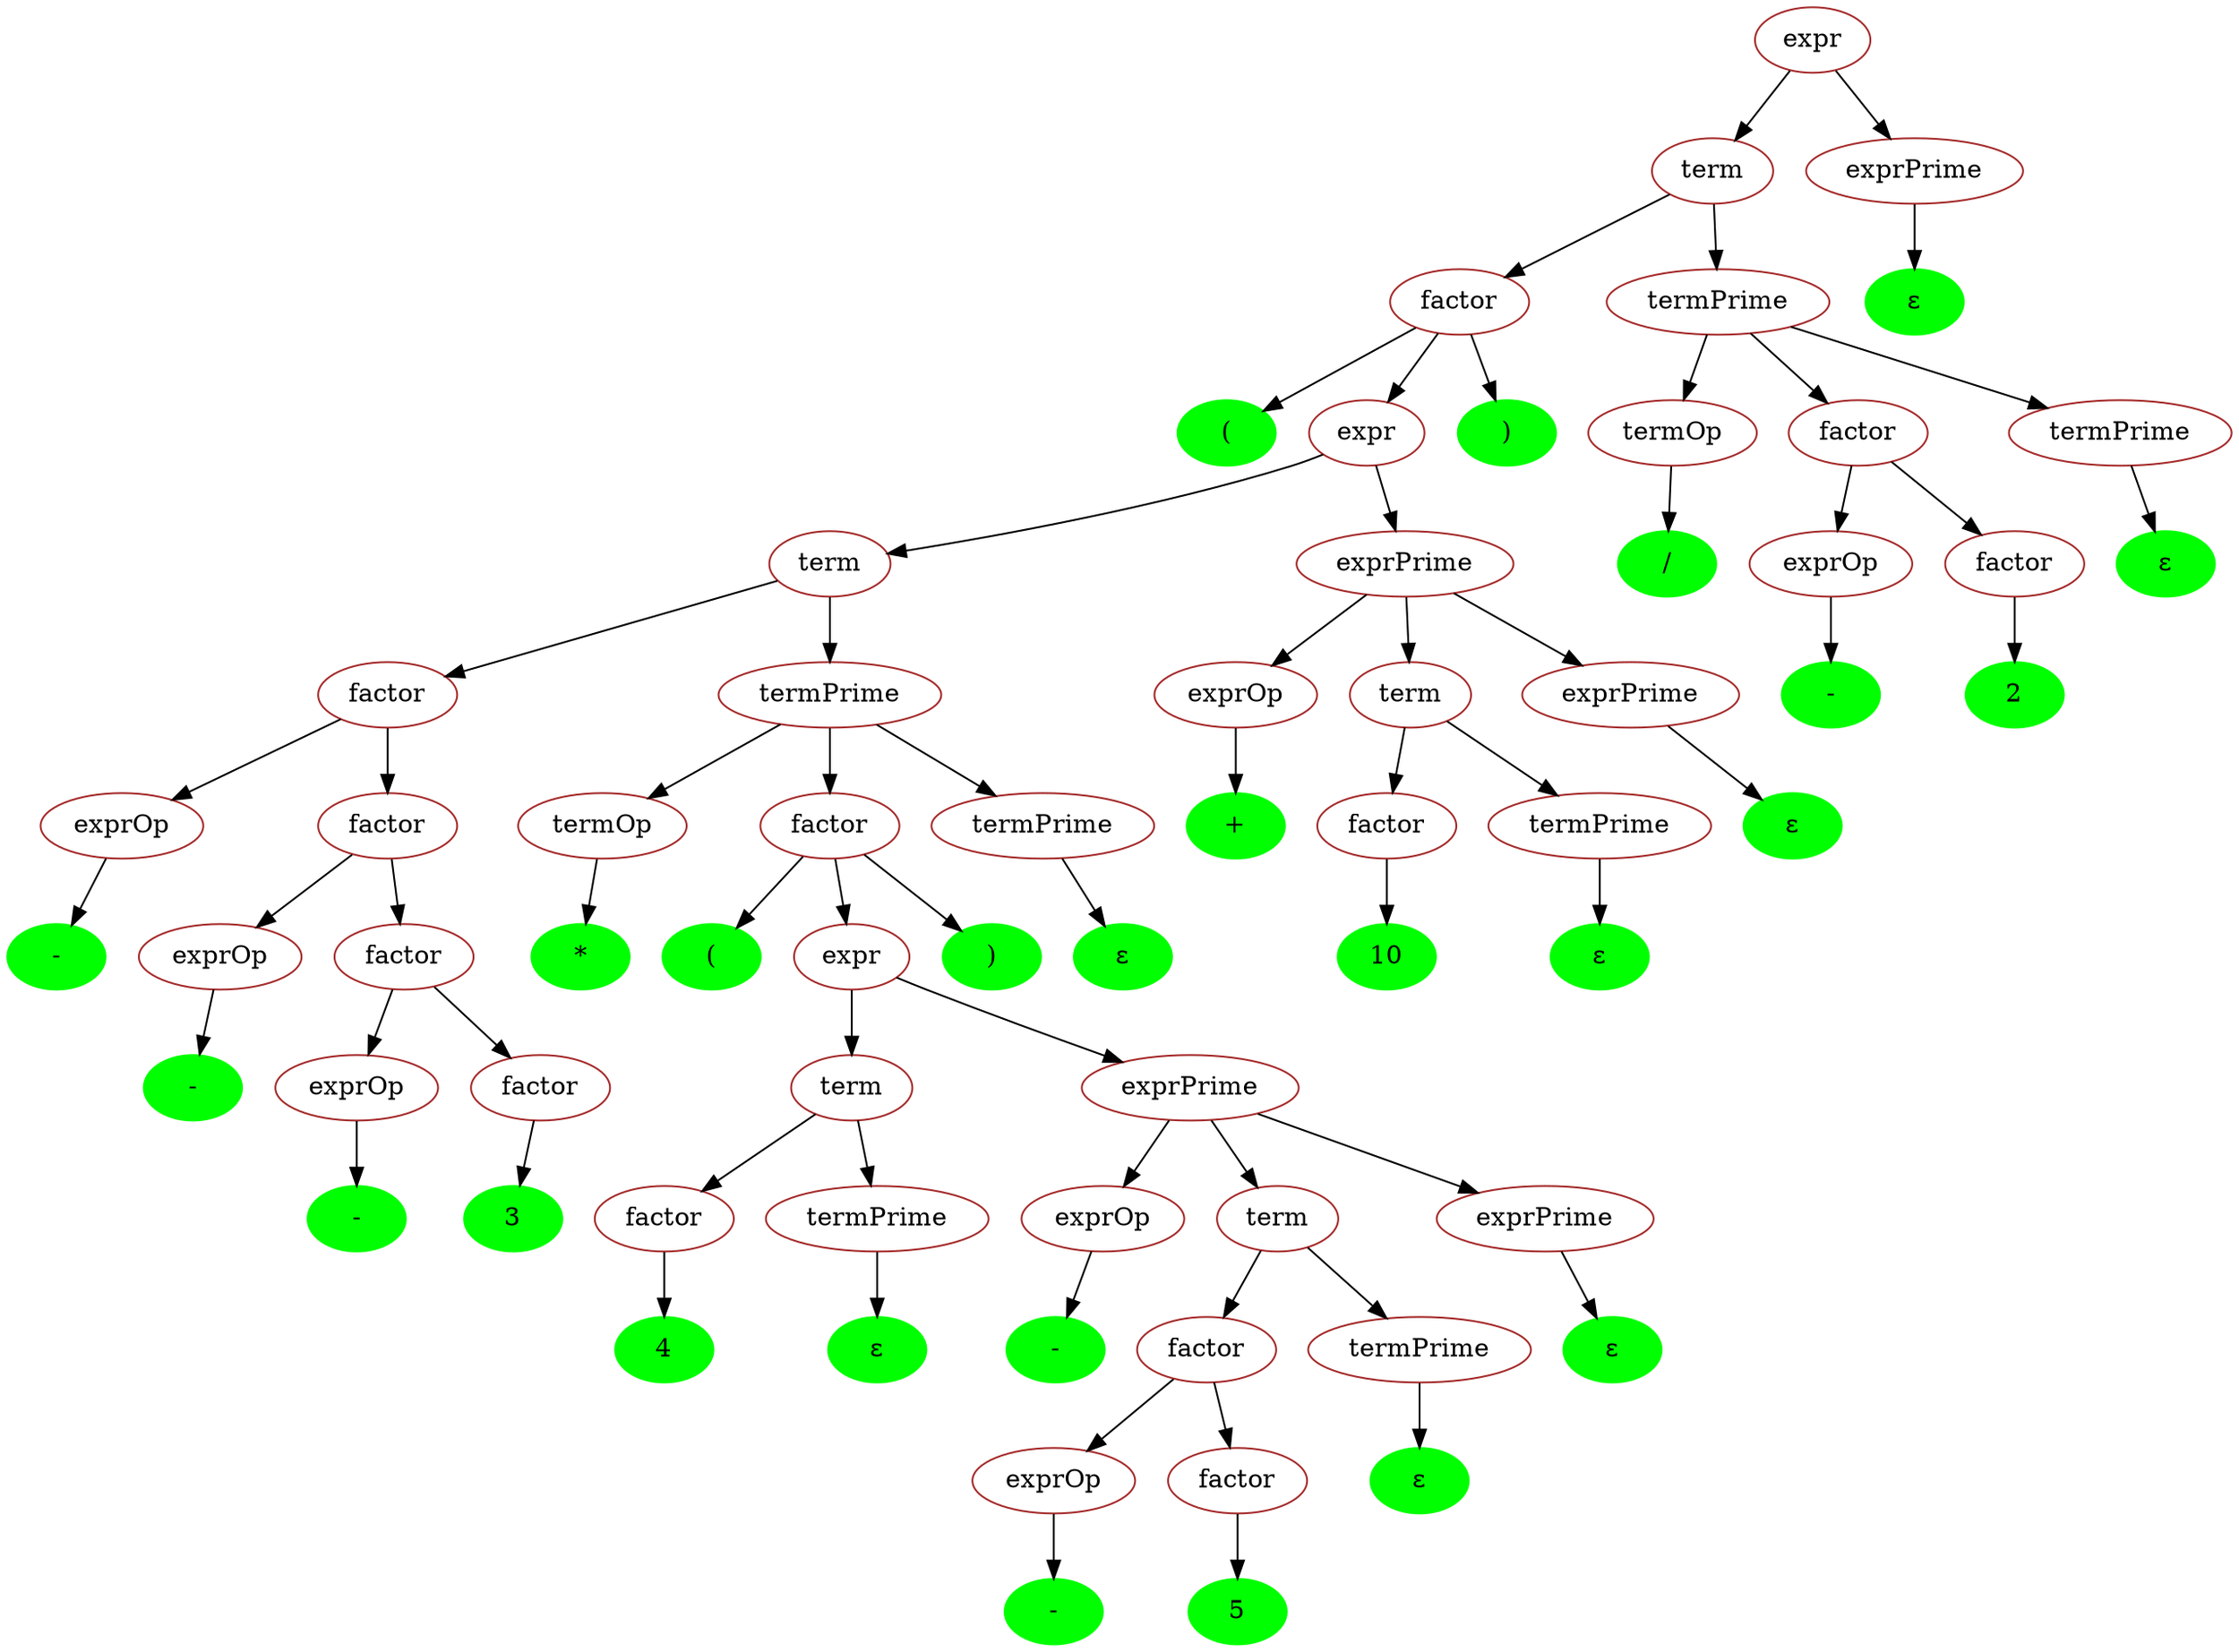 digraph G {
	0 [label="expr", color=brown]
	1 [label="term", color=brown]
	0 -> 1
	2 [label="factor", color=brown]
	1 -> 2
	3 [label="(", style=filled, color=green]
	2 -> 3
	5 [label="expr", color=brown]
	2 -> 5
	6 [label="term", color=brown]
	5 -> 6
	7 [label="factor", color=brown]
	6 -> 7
	8 [label="exprOp", color=brown]
	7 -> 8
	9 [label="-", style=filled, color=green]
	8 -> 9
	11 [label="factor", color=brown]
	7 -> 11
	12 [label="exprOp", color=brown]
	11 -> 12
	13 [label="-", style=filled, color=green]
	12 -> 13
	15 [label="factor", color=brown]
	11 -> 15
	16 [label="exprOp", color=brown]
	15 -> 16
	17 [label="-", style=filled, color=green]
	16 -> 17
	19 [label="factor", color=brown]
	15 -> 19
	20 [label="3", style=filled, color=green]
	19 -> 20
	22 [label="termPrime", color=brown]
	6 -> 22
	23 [label="termOp", color=brown]
	22 -> 23
	24 [label="*", style=filled, color=green]
	23 -> 24
	26 [label="factor", color=brown]
	22 -> 26
	27 [label="(", style=filled, color=green]
	26 -> 27
	29 [label="expr", color=brown]
	26 -> 29
	30 [label="term", color=brown]
	29 -> 30
	31 [label="factor", color=brown]
	30 -> 31
	32 [label="4", style=filled, color=green]
	31 -> 32
	34 [label="termPrime", color=brown]
	30 -> 34
	35 [label="ε", style=filled, color=green]
	34 -> 35
	37 [label="exprPrime", color=brown]
	29 -> 37
	38 [label="exprOp", color=brown]
	37 -> 38
	39 [label="-", style=filled, color=green]
	38 -> 39
	41 [label="term", color=brown]
	37 -> 41
	42 [label="factor", color=brown]
	41 -> 42
	43 [label="exprOp", color=brown]
	42 -> 43
	44 [label="-", style=filled, color=green]
	43 -> 44
	46 [label="factor", color=brown]
	42 -> 46
	47 [label="5", style=filled, color=green]
	46 -> 47
	49 [label="termPrime", color=brown]
	41 -> 49
	50 [label="ε", style=filled, color=green]
	49 -> 50
	52 [label="exprPrime", color=brown]
	37 -> 52
	53 [label="ε", style=filled, color=green]
	52 -> 53
	55 [label=")", style=filled, color=green]
	26 -> 55
	57 [label="termPrime", color=brown]
	22 -> 57
	58 [label="ε", style=filled, color=green]
	57 -> 58
	60 [label="exprPrime", color=brown]
	5 -> 60
	61 [label="exprOp", color=brown]
	60 -> 61
	62 [label="+", style=filled, color=green]
	61 -> 62
	64 [label="term", color=brown]
	60 -> 64
	65 [label="factor", color=brown]
	64 -> 65
	66 [label="10", style=filled, color=green]
	65 -> 66
	68 [label="termPrime", color=brown]
	64 -> 68
	69 [label="ε", style=filled, color=green]
	68 -> 69
	71 [label="exprPrime", color=brown]
	60 -> 71
	72 [label="ε", style=filled, color=green]
	71 -> 72
	74 [label=")", style=filled, color=green]
	2 -> 74
	76 [label="termPrime", color=brown]
	1 -> 76
	77 [label="termOp", color=brown]
	76 -> 77
	78 [label="/", style=filled, color=green]
	77 -> 78
	80 [label="factor", color=brown]
	76 -> 80
	81 [label="exprOp", color=brown]
	80 -> 81
	82 [label="-", style=filled, color=green]
	81 -> 82
	84 [label="factor", color=brown]
	80 -> 84
	85 [label="2", style=filled, color=green]
	84 -> 85
	87 [label="termPrime", color=brown]
	76 -> 87
	88 [label="ε", style=filled, color=green]
	87 -> 88
	90 [label="exprPrime", color=brown]
	0 -> 90
	91 [label="ε", style=filled, color=green]
	90 -> 91
}